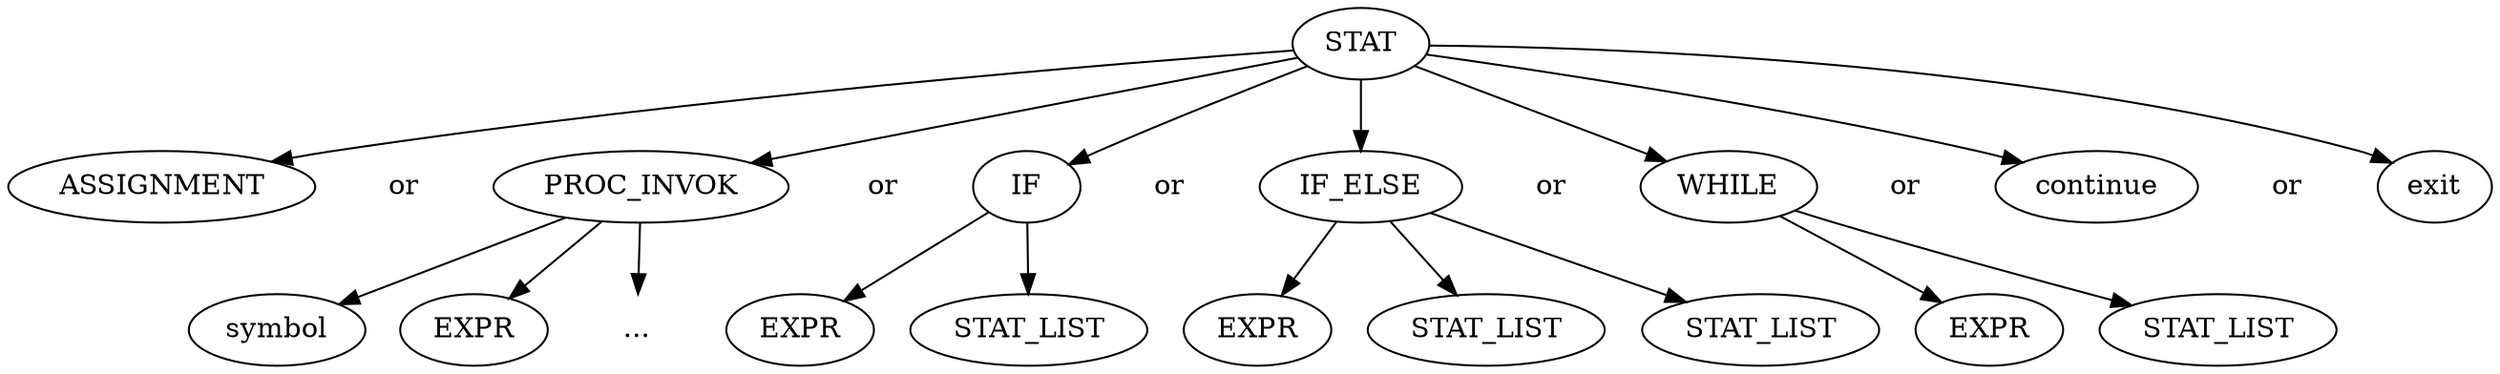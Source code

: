 
digraph St  {
    ordering = out;

    
    /* duplicate nodes: */
    symbol6 [label = "symbol"];
    
    ellipse5 [label = "...", shape = plaintext];
    
    or0 [label = "or", shape = plaintext];
    or1 [label = "or", shape = plaintext];
    or2 [label = "or", shape = plaintext];
    or3 [label = "or", shape = plaintext];
    or4 [label = "or", shape = plaintext];
    or5 [label = "or", shape = plaintext];
 
    stat_list1 [label = "STAT_LIST"];
    stat_list2 [label = "STAT_LIST"];
    stat_list3 [label = "STAT_LIST"];
    stat_list4 [label = "STAT_LIST"];
    
    expr5 [label = "EXPR"];
    expr6 [label = "EXPR"];
    expr7 [label = "EXPR"];
    expr8 [label = "EXPR"];
    
    /* actual tree: */
    assignment_ [label = "ASSIGNMENT"];
    STAT -> assignment_;
    STAT -> or0 [style = invis];
    STAT -> PROC_INVOK;
    STAT -> or1 [style = invis];
    STAT -> IF;
    STAT -> or2 [style = invis];
    STAT -> IF_ELSE;
    STAT -> or3 [style = invis];
    STAT -> WHILE;
    STAT -> or4 [style = invis];
    STAT -> continue;
    STAT -> or5 [style = invis];
    STAT -> exit;

    PROC_INVOK -> symbol6;
    PROC_INVOK -> expr5;
    PROC_INVOK -> ellipse5;
    
    IF -> expr6;
    IF -> stat_list1;
    
    IF_ELSE -> expr7;
    IF_ELSE -> stat_list2;
    IF_ELSE -> stat_list3;
    
    WHILE -> expr8;
    WHILE -> stat_list4;
}
